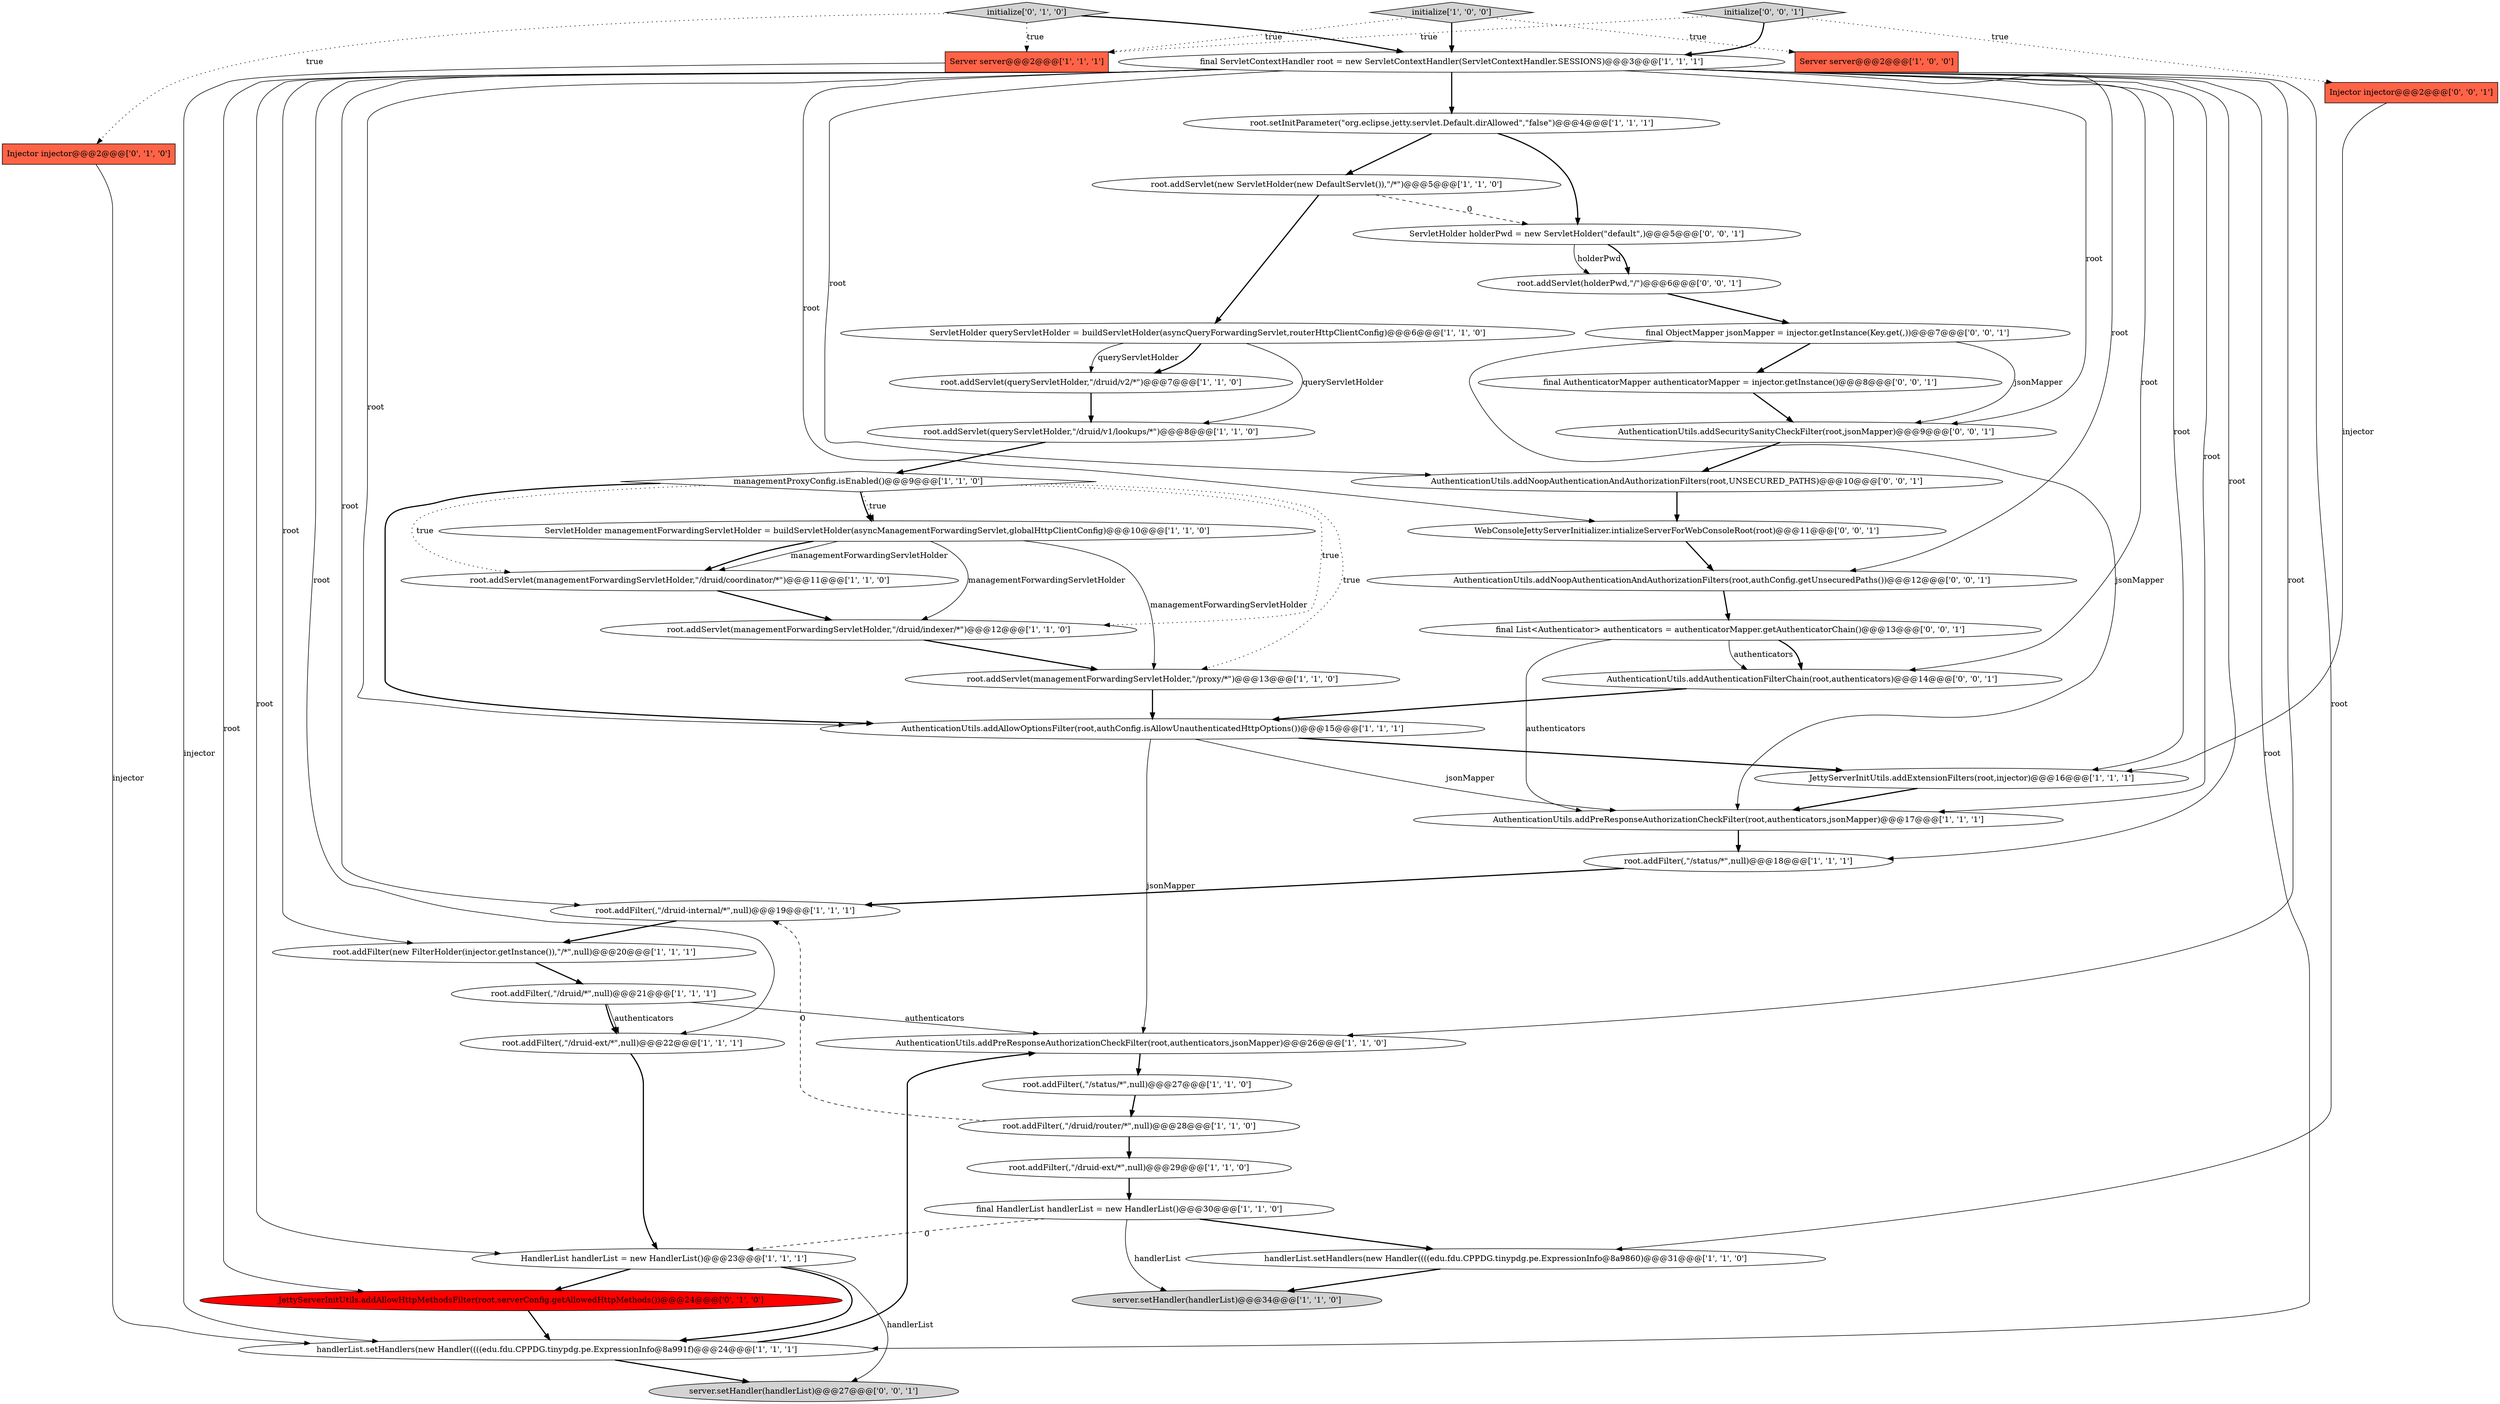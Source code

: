 digraph {
16 [style = filled, label = "root.setInitParameter(\"org.eclipse.jetty.servlet.Default.dirAllowed\",\"false\")@@@4@@@['1', '1', '1']", fillcolor = white, shape = ellipse image = "AAA0AAABBB1BBB"];
28 [style = filled, label = "AuthenticationUtils.addPreResponseAuthorizationCheckFilter(root,authenticators,jsonMapper)@@@26@@@['1', '1', '0']", fillcolor = white, shape = ellipse image = "AAA0AAABBB1BBB"];
0 [style = filled, label = "root.addFilter(,\"/druid/*\",null)@@@21@@@['1', '1', '1']", fillcolor = white, shape = ellipse image = "AAA0AAABBB1BBB"];
20 [style = filled, label = "root.addServlet(managementForwardingServletHolder,\"/druid/indexer/*\")@@@12@@@['1', '1', '0']", fillcolor = white, shape = ellipse image = "AAA0AAABBB1BBB"];
46 [style = filled, label = "AuthenticationUtils.addNoopAuthenticationAndAuthorizationFilters(root,UNSECURED_PATHS)@@@10@@@['0', '0', '1']", fillcolor = white, shape = ellipse image = "AAA0AAABBB3BBB"];
19 [style = filled, label = "root.addFilter(new FilterHolder(injector.getInstance()),\"/*\",null)@@@20@@@['1', '1', '1']", fillcolor = white, shape = ellipse image = "AAA0AAABBB1BBB"];
40 [style = filled, label = "root.addServlet(holderPwd,\"/\")@@@6@@@['0', '0', '1']", fillcolor = white, shape = ellipse image = "AAA0AAABBB3BBB"];
3 [style = filled, label = "Server server@@@2@@@['1', '0', '0']", fillcolor = tomato, shape = box image = "AAA0AAABBB1BBB"];
2 [style = filled, label = "root.addServlet(queryServletHolder,\"/druid/v2/*\")@@@7@@@['1', '1', '0']", fillcolor = white, shape = ellipse image = "AAA0AAABBB1BBB"];
14 [style = filled, label = "root.addServlet(queryServletHolder,\"/druid/v1/lookups/*\")@@@8@@@['1', '1', '0']", fillcolor = white, shape = ellipse image = "AAA0AAABBB1BBB"];
37 [style = filled, label = "ServletHolder holderPwd = new ServletHolder(\"default\",)@@@5@@@['0', '0', '1']", fillcolor = white, shape = ellipse image = "AAA0AAABBB3BBB"];
1 [style = filled, label = "root.addFilter(,\"/status/*\",null)@@@27@@@['1', '1', '0']", fillcolor = white, shape = ellipse image = "AAA0AAABBB1BBB"];
22 [style = filled, label = "AuthenticationUtils.addPreResponseAuthorizationCheckFilter(root,authenticators,jsonMapper)@@@17@@@['1', '1', '1']", fillcolor = white, shape = ellipse image = "AAA0AAABBB1BBB"];
45 [style = filled, label = "AuthenticationUtils.addNoopAuthenticationAndAuthorizationFilters(root,authConfig.getUnsecuredPaths())@@@12@@@['0', '0', '1']", fillcolor = white, shape = ellipse image = "AAA0AAABBB3BBB"];
17 [style = filled, label = "ServletHolder queryServletHolder = buildServletHolder(asyncQueryForwardingServlet,routerHttpClientConfig)@@@6@@@['1', '1', '0']", fillcolor = white, shape = ellipse image = "AAA0AAABBB1BBB"];
23 [style = filled, label = "final HandlerList handlerList = new HandlerList()@@@30@@@['1', '1', '0']", fillcolor = white, shape = ellipse image = "AAA0AAABBB1BBB"];
33 [style = filled, label = "initialize['0', '1', '0']", fillcolor = lightgray, shape = diamond image = "AAA0AAABBB2BBB"];
8 [style = filled, label = "root.addFilter(,\"/druid-internal/*\",null)@@@19@@@['1', '1', '1']", fillcolor = white, shape = ellipse image = "AAA0AAABBB1BBB"];
18 [style = filled, label = "root.addFilter(,\"/druid/router/*\",null)@@@28@@@['1', '1', '0']", fillcolor = white, shape = ellipse image = "AAA0AAABBB1BBB"];
31 [style = filled, label = "JettyServerInitUtils.addAllowHttpMethodsFilter(root,serverConfig.getAllowedHttpMethods())@@@24@@@['0', '1', '0']", fillcolor = red, shape = ellipse image = "AAA1AAABBB2BBB"];
29 [style = filled, label = "JettyServerInitUtils.addExtensionFilters(root,injector)@@@16@@@['1', '1', '1']", fillcolor = white, shape = ellipse image = "AAA0AAABBB1BBB"];
12 [style = filled, label = "root.addFilter(,\"/druid-ext/*\",null)@@@22@@@['1', '1', '1']", fillcolor = white, shape = ellipse image = "AAA0AAABBB1BBB"];
38 [style = filled, label = "WebConsoleJettyServerInitializer.intializeServerForWebConsoleRoot(root)@@@11@@@['0', '0', '1']", fillcolor = white, shape = ellipse image = "AAA0AAABBB3BBB"];
7 [style = filled, label = "root.addFilter(,\"/druid-ext/*\",null)@@@29@@@['1', '1', '0']", fillcolor = white, shape = ellipse image = "AAA0AAABBB1BBB"];
4 [style = filled, label = "root.addServlet(new ServletHolder(new DefaultServlet()),\"/*\")@@@5@@@['1', '1', '0']", fillcolor = white, shape = ellipse image = "AAA0AAABBB1BBB"];
5 [style = filled, label = "ServletHolder managementForwardingServletHolder = buildServletHolder(asyncManagementForwardingServlet,globalHttpClientConfig)@@@10@@@['1', '1', '0']", fillcolor = white, shape = ellipse image = "AAA0AAABBB1BBB"];
39 [style = filled, label = "final List<Authenticator> authenticators = authenticatorMapper.getAuthenticatorChain()@@@13@@@['0', '0', '1']", fillcolor = white, shape = ellipse image = "AAA0AAABBB3BBB"];
24 [style = filled, label = "server.setHandler(handlerList)@@@34@@@['1', '1', '0']", fillcolor = lightgray, shape = ellipse image = "AAA0AAABBB1BBB"];
13 [style = filled, label = "handlerList.setHandlers(new Handler((((edu.fdu.CPPDG.tinypdg.pe.ExpressionInfo@8a9860)@@@31@@@['1', '1', '0']", fillcolor = white, shape = ellipse image = "AAA0AAABBB1BBB"];
43 [style = filled, label = "initialize['0', '0', '1']", fillcolor = lightgray, shape = diamond image = "AAA0AAABBB3BBB"];
25 [style = filled, label = "root.addServlet(managementForwardingServletHolder,\"/proxy/*\")@@@13@@@['1', '1', '0']", fillcolor = white, shape = ellipse image = "AAA0AAABBB1BBB"];
6 [style = filled, label = "HandlerList handlerList = new HandlerList()@@@23@@@['1', '1', '1']", fillcolor = white, shape = ellipse image = "AAA0AAABBB1BBB"];
42 [style = filled, label = "final ObjectMapper jsonMapper = injector.getInstance(Key.get(,))@@@7@@@['0', '0', '1']", fillcolor = white, shape = ellipse image = "AAA0AAABBB3BBB"];
26 [style = filled, label = "handlerList.setHandlers(new Handler((((edu.fdu.CPPDG.tinypdg.pe.ExpressionInfo@8a991f)@@@24@@@['1', '1', '1']", fillcolor = white, shape = ellipse image = "AAA0AAABBB1BBB"];
44 [style = filled, label = "AuthenticationUtils.addSecuritySanityCheckFilter(root,jsonMapper)@@@9@@@['0', '0', '1']", fillcolor = white, shape = ellipse image = "AAA0AAABBB3BBB"];
30 [style = filled, label = "managementProxyConfig.isEnabled()@@@9@@@['1', '1', '0']", fillcolor = white, shape = diamond image = "AAA0AAABBB1BBB"];
34 [style = filled, label = "server.setHandler(handlerList)@@@27@@@['0', '0', '1']", fillcolor = lightgray, shape = ellipse image = "AAA0AAABBB3BBB"];
36 [style = filled, label = "Injector injector@@@2@@@['0', '0', '1']", fillcolor = tomato, shape = box image = "AAA0AAABBB3BBB"];
21 [style = filled, label = "initialize['1', '0', '0']", fillcolor = lightgray, shape = diamond image = "AAA0AAABBB1BBB"];
15 [style = filled, label = "Server server@@@2@@@['1', '1', '1']", fillcolor = tomato, shape = box image = "AAA0AAABBB1BBB"];
27 [style = filled, label = "final ServletContextHandler root = new ServletContextHandler(ServletContextHandler.SESSIONS)@@@3@@@['1', '1', '1']", fillcolor = white, shape = ellipse image = "AAA0AAABBB1BBB"];
35 [style = filled, label = "final AuthenticatorMapper authenticatorMapper = injector.getInstance()@@@8@@@['0', '0', '1']", fillcolor = white, shape = ellipse image = "AAA0AAABBB3BBB"];
32 [style = filled, label = "Injector injector@@@2@@@['0', '1', '0']", fillcolor = tomato, shape = box image = "AAA0AAABBB2BBB"];
11 [style = filled, label = "AuthenticationUtils.addAllowOptionsFilter(root,authConfig.isAllowUnauthenticatedHttpOptions())@@@15@@@['1', '1', '1']", fillcolor = white, shape = ellipse image = "AAA0AAABBB1BBB"];
9 [style = filled, label = "root.addServlet(managementForwardingServletHolder,\"/druid/coordinator/*\")@@@11@@@['1', '1', '0']", fillcolor = white, shape = ellipse image = "AAA0AAABBB1BBB"];
10 [style = filled, label = "root.addFilter(,\"/status/*\",null)@@@18@@@['1', '1', '1']", fillcolor = white, shape = ellipse image = "AAA0AAABBB1BBB"];
41 [style = filled, label = "AuthenticationUtils.addAuthenticationFilterChain(root,authenticators)@@@14@@@['0', '0', '1']", fillcolor = white, shape = ellipse image = "AAA0AAABBB3BBB"];
30->5 [style = dotted, label="true"];
5->9 [style = solid, label="managementForwardingServletHolder"];
16->37 [style = bold, label=""];
27->11 [style = solid, label="root"];
5->9 [style = bold, label=""];
21->15 [style = dotted, label="true"];
5->20 [style = solid, label="managementForwardingServletHolder"];
0->28 [style = solid, label="authenticators"];
26->34 [style = bold, label=""];
5->25 [style = solid, label="managementForwardingServletHolder"];
11->29 [style = bold, label=""];
37->40 [style = solid, label="holderPwd"];
41->11 [style = bold, label=""];
27->22 [style = solid, label="root"];
0->12 [style = solid, label="authenticators"];
44->46 [style = bold, label=""];
30->11 [style = bold, label=""];
27->19 [style = solid, label="root"];
10->8 [style = bold, label=""];
23->13 [style = bold, label=""];
2->14 [style = bold, label=""];
11->28 [style = solid, label="jsonMapper"];
27->8 [style = solid, label="root"];
26->28 [style = bold, label=""];
39->41 [style = solid, label="authenticators"];
46->38 [style = bold, label=""];
27->12 [style = solid, label="root"];
14->30 [style = bold, label=""];
35->44 [style = bold, label=""];
33->32 [style = dotted, label="true"];
27->13 [style = solid, label="root"];
38->45 [style = bold, label=""];
27->16 [style = bold, label=""];
27->31 [style = solid, label="root"];
20->25 [style = bold, label=""];
33->27 [style = bold, label=""];
39->22 [style = solid, label="authenticators"];
36->29 [style = solid, label="injector"];
27->38 [style = solid, label="root"];
42->44 [style = solid, label="jsonMapper"];
17->2 [style = bold, label=""];
15->26 [style = solid, label="injector"];
7->23 [style = bold, label=""];
43->27 [style = bold, label=""];
30->9 [style = dotted, label="true"];
39->41 [style = bold, label=""];
18->7 [style = bold, label=""];
6->26 [style = bold, label=""];
13->24 [style = bold, label=""];
4->17 [style = bold, label=""];
27->41 [style = solid, label="root"];
18->8 [style = dashed, label="0"];
21->27 [style = bold, label=""];
0->12 [style = bold, label=""];
23->6 [style = dashed, label="0"];
9->20 [style = bold, label=""];
27->28 [style = solid, label="root"];
27->45 [style = solid, label="root"];
19->0 [style = bold, label=""];
31->26 [style = bold, label=""];
17->2 [style = solid, label="queryServletHolder"];
30->25 [style = dotted, label="true"];
17->14 [style = solid, label="queryServletHolder"];
30->5 [style = bold, label=""];
30->20 [style = dotted, label="true"];
22->10 [style = bold, label=""];
21->3 [style = dotted, label="true"];
27->29 [style = solid, label="root"];
16->4 [style = bold, label=""];
4->37 [style = dashed, label="0"];
43->36 [style = dotted, label="true"];
45->39 [style = bold, label=""];
27->6 [style = solid, label="root"];
27->10 [style = solid, label="root"];
6->34 [style = solid, label="handlerList"];
43->15 [style = dotted, label="true"];
8->19 [style = bold, label=""];
23->24 [style = solid, label="handlerList"];
11->22 [style = solid, label="jsonMapper"];
42->22 [style = solid, label="jsonMapper"];
1->18 [style = bold, label=""];
28->1 [style = bold, label=""];
12->6 [style = bold, label=""];
42->35 [style = bold, label=""];
6->31 [style = bold, label=""];
33->15 [style = dotted, label="true"];
25->11 [style = bold, label=""];
29->22 [style = bold, label=""];
27->46 [style = solid, label="root"];
27->26 [style = solid, label="root"];
40->42 [style = bold, label=""];
32->26 [style = solid, label="injector"];
37->40 [style = bold, label=""];
27->44 [style = solid, label="root"];
}
